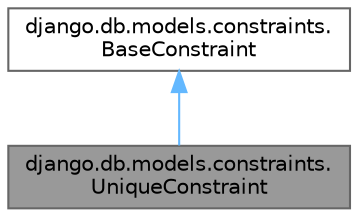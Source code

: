 digraph "django.db.models.constraints.UniqueConstraint"
{
 // LATEX_PDF_SIZE
  bgcolor="transparent";
  edge [fontname=Helvetica,fontsize=10,labelfontname=Helvetica,labelfontsize=10];
  node [fontname=Helvetica,fontsize=10,shape=box,height=0.2,width=0.4];
  Node1 [id="Node000001",label="django.db.models.constraints.\lUniqueConstraint",height=0.2,width=0.4,color="gray40", fillcolor="grey60", style="filled", fontcolor="black",tooltip=" "];
  Node2 -> Node1 [id="edge1_Node000001_Node000002",dir="back",color="steelblue1",style="solid",tooltip=" "];
  Node2 [id="Node000002",label="django.db.models.constraints.\lBaseConstraint",height=0.2,width=0.4,color="gray40", fillcolor="white", style="filled",URL="$classdjango_1_1db_1_1models_1_1constraints_1_1_base_constraint.html",tooltip=" "];
}

